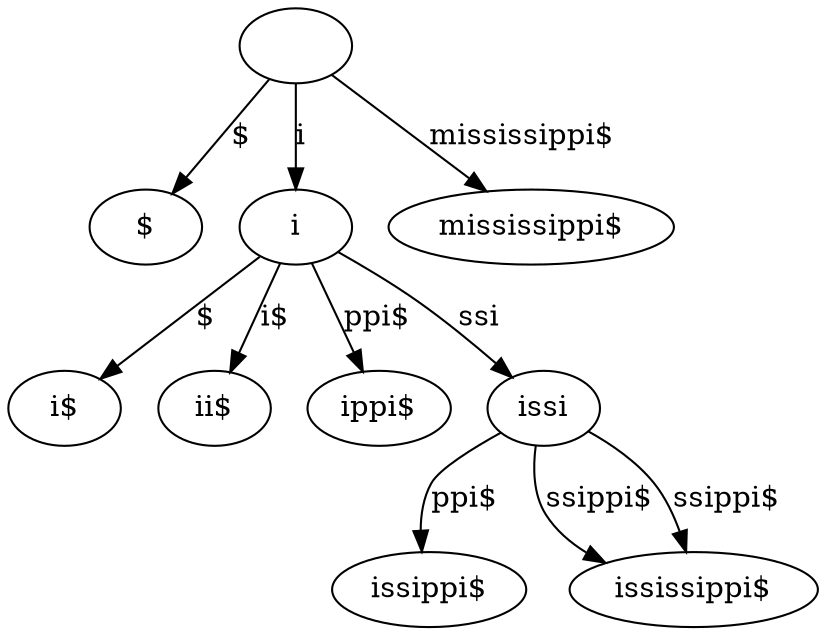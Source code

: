 // Suffix tree
digraph {
	"|" [label=""]
	"$|$" [label="$"]
	"|" -> "$|$" [label="$"]
	"i|i" [label=i]
	"$|i$" [label="i$"]
	"i|i" -> "$|i$" [label="$"]
	"i$|ii$" [label="ii$"]
	"i|i" -> "i$|ii$" [label="i$"]
	"ppi$|ippi$" [label="ippi$"]
	"i|i" -> "ppi$|ippi$" [label="ppi$"]
	"ssi|issi" [label=issi]
	"ppi$|issippi$" [label="issippi$"]
	"ssi|issi" -> "ppi$|issippi$" [label="ppi$"]
	"ssippi$|ississippi$" [label="ississippi$"]
	"ssi|issi" -> "ssippi$|ississippi$" [label="ssippi$"]
	"ssippi$|ississippi$" [label="ississippi$"]
	"ssi|issi" -> "ssippi$|ississippi$" [label="ssippi$"]
	"i|i" -> "ssi|issi" [label=ssi]
	"|" -> "i|i" [label=i]
	"mississippi$|mississippi$" [label="mississippi$"]
	"|" -> "mississippi$|mississippi$" [label="mississippi$"]
}
